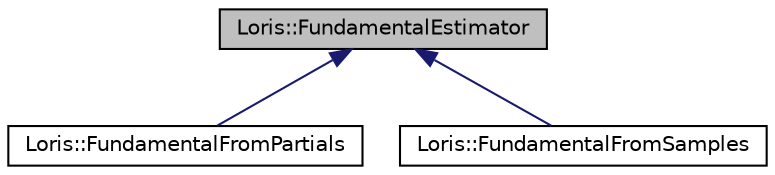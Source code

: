 digraph "Loris::FundamentalEstimator"
{
 // LATEX_PDF_SIZE
  edge [fontname="Helvetica",fontsize="10",labelfontname="Helvetica",labelfontsize="10"];
  node [fontname="Helvetica",fontsize="10",shape=record];
  Node1 [label="Loris::FundamentalEstimator",height=0.2,width=0.4,color="black", fillcolor="grey75", style="filled", fontcolor="black",tooltip=" "];
  Node1 -> Node2 [dir="back",color="midnightblue",fontsize="10",style="solid",fontname="Helvetica"];
  Node2 [label="Loris::FundamentalFromPartials",height=0.2,width=0.4,color="black", fillcolor="white", style="filled",URL="$a00183.html",tooltip=" "];
  Node1 -> Node3 [dir="back",color="midnightblue",fontsize="10",style="solid",fontname="Helvetica"];
  Node3 [label="Loris::FundamentalFromSamples",height=0.2,width=0.4,color="black", fillcolor="white", style="filled",URL="$a00179.html",tooltip=" "];
}

